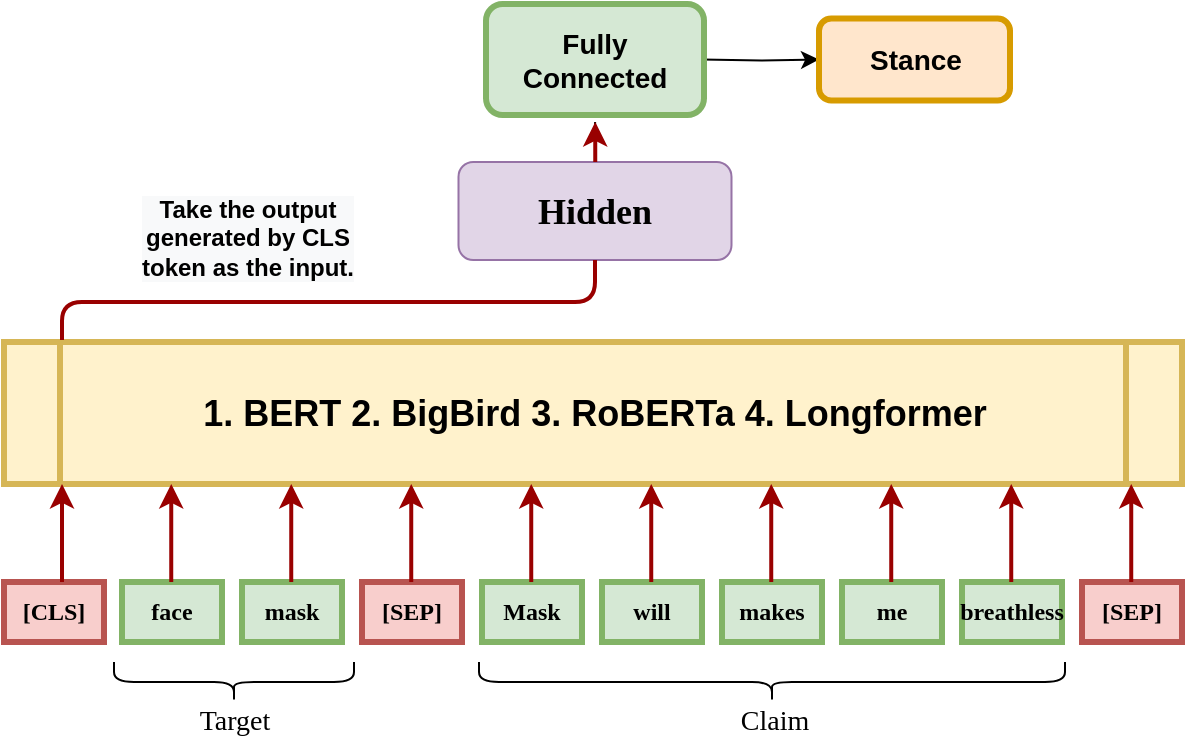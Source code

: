 <mxfile version="20.0.1" type="device"><diagram name="Page-1" id="c7558073-3199-34d8-9f00-42111426c3f3"><mxGraphModel dx="1018" dy="593" grid="0" gridSize="10" guides="1" tooltips="1" connect="1" arrows="1" fold="1" page="1" pageScale="1" pageWidth="826" pageHeight="1169" background="none" math="0" shadow="0"><root><mxCell id="0"/><mxCell id="1" parent="0"/><mxCell id="5" value="1. BERT 2. BigBird 3. RoBERTa 4. Longformer" style="shape=process;whiteSpace=wrap;align=center;verticalAlign=middle;size=0.048;fontStyle=1;strokeWidth=3;fillColor=#fff2cc;strokeColor=#d6b656;fontSize=18;" parent="1" vertex="1"><mxGeometry x="201" y="370" width="589" height="71" as="geometry"/></mxCell><mxCell id="14" value="[CLS]" style="whiteSpace=wrap;align=center;verticalAlign=middle;fontStyle=1;strokeWidth=3;fillColor=#f8cecc;strokeColor=#b85450;fontFamily=Times New Roman;" parent="1" vertex="1"><mxGeometry x="201" y="490" width="50" height="30" as="geometry"/></mxCell><mxCell id="93" value="" style="edgeStyle=elbowEdgeStyle;elbow=horizontal;strokeColor=#990000;strokeWidth=2" parent="1" target="5" edge="1"><mxGeometry width="100" height="100" relative="1" as="geometry"><mxPoint x="230" y="490" as="sourcePoint"/><mxPoint x="140" y="410" as="targetPoint"/><Array as="points"><mxPoint x="230" y="470"/></Array></mxGeometry></mxCell><mxCell id="siO6G1VCyiUynsguvIBd-97" value="face" style="whiteSpace=wrap;align=center;verticalAlign=middle;fontStyle=1;strokeWidth=3;fillColor=#d5e8d4;strokeColor=#82b366;fontFamily=Times New Roman;" parent="1" vertex="1"><mxGeometry x="260" y="490" width="50" height="30" as="geometry"/></mxCell><mxCell id="siO6G1VCyiUynsguvIBd-98" value="mask" style="whiteSpace=wrap;align=center;verticalAlign=middle;fontStyle=1;strokeWidth=3;fillColor=#d5e8d4;strokeColor=#82b366;fontFamily=Times New Roman;" parent="1" vertex="1"><mxGeometry x="320" y="490" width="50" height="30" as="geometry"/></mxCell><mxCell id="siO6G1VCyiUynsguvIBd-100" value="[SEP]" style="whiteSpace=wrap;align=center;verticalAlign=middle;fontStyle=1;strokeWidth=3;fillColor=#f8cecc;strokeColor=#b85450;fontFamily=Times New Roman;" parent="1" vertex="1"><mxGeometry x="380" y="490" width="50" height="30" as="geometry"/></mxCell><mxCell id="siO6G1VCyiUynsguvIBd-101" value="will" style="whiteSpace=wrap;align=center;verticalAlign=middle;fontStyle=1;strokeWidth=3;fillColor=#d5e8d4;strokeColor=#82b366;fontFamily=Times New Roman;" parent="1" vertex="1"><mxGeometry x="500" y="490" width="50" height="30" as="geometry"/></mxCell><mxCell id="siO6G1VCyiUynsguvIBd-102" value="breathless" style="whiteSpace=wrap;align=center;verticalAlign=middle;fontStyle=1;strokeWidth=3;fillColor=#d5e8d4;strokeColor=#82b366;fontFamily=Times New Roman;" parent="1" vertex="1"><mxGeometry x="680" y="490" width="50" height="30" as="geometry"/></mxCell><mxCell id="siO6G1VCyiUynsguvIBd-103" value="makes" style="whiteSpace=wrap;align=center;verticalAlign=middle;fontStyle=1;strokeWidth=3;fillColor=#d5e8d4;strokeColor=#82b366;fontFamily=Times New Roman;" parent="1" vertex="1"><mxGeometry x="560" y="490" width="50" height="30" as="geometry"/></mxCell><mxCell id="siO6G1VCyiUynsguvIBd-104" value="me" style="whiteSpace=wrap;align=center;verticalAlign=middle;fontStyle=1;strokeWidth=3;fillColor=#d5e8d4;strokeColor=#82b366;fontFamily=Times New Roman;" parent="1" vertex="1"><mxGeometry x="620" y="490" width="50" height="30" as="geometry"/></mxCell><mxCell id="siO6G1VCyiUynsguvIBd-106" value="[SEP]" style="whiteSpace=wrap;align=center;verticalAlign=middle;fontStyle=1;strokeWidth=3;fillColor=#f8cecc;strokeColor=#b85450;fontFamily=Times New Roman;" parent="1" vertex="1"><mxGeometry x="740" y="490" width="50" height="30" as="geometry"/></mxCell><mxCell id="siO6G1VCyiUynsguvIBd-118" value="Mask" style="whiteSpace=wrap;align=center;verticalAlign=middle;fontStyle=1;strokeWidth=3;fillColor=#d5e8d4;strokeColor=#82b366;fontFamily=Times New Roman;" parent="1" vertex="1"><mxGeometry x="440" y="490" width="50" height="30" as="geometry"/></mxCell><mxCell id="XO-JgiNDydSrxiCIgsD2-99" value="" style="edgeStyle=orthogonalEdgeStyle;rounded=0;orthogonalLoop=1;jettySize=auto;html=1;endArrow=none;endFill=0;" edge="1" parent="1" source="siO6G1VCyiUynsguvIBd-119"><mxGeometry relative="1" as="geometry"><mxPoint x="497" y="260" as="targetPoint"/></mxGeometry></mxCell><mxCell id="siO6G1VCyiUynsguvIBd-119" value="Hidden" style="rounded=1;whiteSpace=wrap;html=1;fontFamily=Times New Roman;fontSize=18;fillColor=#e1d5e7;strokeColor=#9673a6;fontStyle=1" parent="1" vertex="1"><mxGeometry x="428.25" y="280" width="136.5" height="49" as="geometry"/></mxCell><mxCell id="siO6G1VCyiUynsguvIBd-123" value="" style="edgeStyle=elbowEdgeStyle;elbow=horizontal;strokeColor=#990000;strokeWidth=2" parent="1" edge="1"><mxGeometry width="100" height="100" relative="1" as="geometry"><mxPoint x="284.62" y="490.0" as="sourcePoint"/><mxPoint x="284.62" y="441.0" as="targetPoint"/><Array as="points"><mxPoint x="284.62" y="470"/></Array></mxGeometry></mxCell><mxCell id="siO6G1VCyiUynsguvIBd-124" value="" style="edgeStyle=elbowEdgeStyle;elbow=horizontal;strokeColor=#990000;strokeWidth=2" parent="1" edge="1"><mxGeometry width="100" height="100" relative="1" as="geometry"><mxPoint x="344.62" y="490.0" as="sourcePoint"/><mxPoint x="344.62" y="441.0" as="targetPoint"/><Array as="points"><mxPoint x="344.62" y="470"/></Array></mxGeometry></mxCell><mxCell id="siO6G1VCyiUynsguvIBd-125" value="" style="edgeStyle=elbowEdgeStyle;elbow=horizontal;strokeColor=#990000;strokeWidth=2" parent="1" edge="1"><mxGeometry width="100" height="100" relative="1" as="geometry"><mxPoint x="404.62" y="490.0" as="sourcePoint"/><mxPoint x="404.62" y="441.0" as="targetPoint"/><Array as="points"><mxPoint x="404.62" y="470"/></Array></mxGeometry></mxCell><mxCell id="siO6G1VCyiUynsguvIBd-126" value="" style="edgeStyle=elbowEdgeStyle;elbow=horizontal;strokeColor=#990000;strokeWidth=2" parent="1" edge="1"><mxGeometry width="100" height="100" relative="1" as="geometry"><mxPoint x="464.62" y="490.0" as="sourcePoint"/><mxPoint x="464.62" y="441.0" as="targetPoint"/><Array as="points"><mxPoint x="464.62" y="470"/></Array></mxGeometry></mxCell><mxCell id="siO6G1VCyiUynsguvIBd-127" value="" style="edgeStyle=elbowEdgeStyle;elbow=horizontal;strokeColor=#990000;strokeWidth=2" parent="1" edge="1"><mxGeometry width="100" height="100" relative="1" as="geometry"><mxPoint x="524.62" y="490.0" as="sourcePoint"/><mxPoint x="524.62" y="441.0" as="targetPoint"/><Array as="points"><mxPoint x="524.62" y="470"/></Array></mxGeometry></mxCell><mxCell id="siO6G1VCyiUynsguvIBd-128" value="" style="edgeStyle=elbowEdgeStyle;elbow=horizontal;strokeColor=#990000;strokeWidth=2" parent="1" edge="1"><mxGeometry width="100" height="100" relative="1" as="geometry"><mxPoint x="584.62" y="490.0" as="sourcePoint"/><mxPoint x="584.62" y="441.0" as="targetPoint"/><Array as="points"><mxPoint x="584.62" y="470"/></Array></mxGeometry></mxCell><mxCell id="siO6G1VCyiUynsguvIBd-129" value="" style="edgeStyle=elbowEdgeStyle;elbow=horizontal;strokeColor=#990000;strokeWidth=2" parent="1" edge="1"><mxGeometry width="100" height="100" relative="1" as="geometry"><mxPoint x="644.62" y="490.0" as="sourcePoint"/><mxPoint x="644.62" y="441.0" as="targetPoint"/><Array as="points"><mxPoint x="644.62" y="470"/></Array></mxGeometry></mxCell><mxCell id="siO6G1VCyiUynsguvIBd-130" value="" style="edgeStyle=elbowEdgeStyle;elbow=horizontal;strokeColor=#990000;strokeWidth=2" parent="1" edge="1"><mxGeometry width="100" height="100" relative="1" as="geometry"><mxPoint x="704.62" y="490.0" as="sourcePoint"/><mxPoint x="704.62" y="441.0" as="targetPoint"/><Array as="points"><mxPoint x="704.62" y="470"/></Array></mxGeometry></mxCell><mxCell id="siO6G1VCyiUynsguvIBd-131" value="" style="edgeStyle=elbowEdgeStyle;elbow=horizontal;strokeColor=#990000;strokeWidth=2" parent="1" edge="1"><mxGeometry width="100" height="100" relative="1" as="geometry"><mxPoint x="764.62" y="490.0" as="sourcePoint"/><mxPoint x="764.62" y="441.0" as="targetPoint"/><Array as="points"><mxPoint x="764.62" y="470"/></Array></mxGeometry></mxCell><mxCell id="siO6G1VCyiUynsguvIBd-135" value="" style="shape=curlyBracket;whiteSpace=wrap;html=1;rounded=1;fontFamily=Times New Roman;fontSize=14;rotation=-90;" parent="1" vertex="1"><mxGeometry x="306" y="480" width="20" height="120" as="geometry"/></mxCell><mxCell id="siO6G1VCyiUynsguvIBd-136" value="Target" style="text;html=1;align=center;verticalAlign=middle;resizable=0;points=[];autosize=1;strokeColor=none;fillColor=none;fontSize=14;fontFamily=Times New Roman;" parent="1" vertex="1"><mxGeometry x="293.5" y="549" width="45" height="21" as="geometry"/></mxCell><mxCell id="siO6G1VCyiUynsguvIBd-137" value="" style="shape=curlyBracket;whiteSpace=wrap;html=1;rounded=1;fontFamily=Times New Roman;fontSize=14;rotation=-90;" parent="1" vertex="1"><mxGeometry x="575" y="393.5" width="20" height="293" as="geometry"/></mxCell><mxCell id="siO6G1VCyiUynsguvIBd-138" value="Claim" style="text;html=1;align=center;verticalAlign=middle;resizable=0;points=[];autosize=1;strokeColor=none;fillColor=none;fontSize=14;fontFamily=Times New Roman;" parent="1" vertex="1"><mxGeometry x="563.5" y="549" width="44" height="21" as="geometry"/></mxCell><mxCell id="XO-JgiNDydSrxiCIgsD2-93" value="" style="edgeStyle=orthogonalEdgeStyle;rounded=0;orthogonalLoop=1;jettySize=auto;html=1;fontFamily=Times New Roman;fontSize=18;" edge="1" parent="1" target="XO-JgiNDydSrxiCIgsD2-96"><mxGeometry relative="1" as="geometry"><mxPoint x="550" y="228.75" as="sourcePoint"/></mxGeometry></mxCell><mxCell id="XO-JgiNDydSrxiCIgsD2-95" value="" style="edgeStyle=elbowEdgeStyle;elbow=horizontal;strokeColor=#990000;strokeWidth=2" edge="1" parent="1"><mxGeometry width="100" height="100" relative="1" as="geometry"><mxPoint x="496.62" y="280.0" as="sourcePoint"/><mxPoint x="496.5" y="260" as="targetPoint"/><Array as="points"><mxPoint x="496.62" y="240"/></Array></mxGeometry></mxCell><mxCell id="XO-JgiNDydSrxiCIgsD2-96" value="Stance" style="whiteSpace=wrap;html=1;fillColor=#ffe6cc;rounded=1;fontStyle=1;strokeWidth=3;fontSize=14;strokeColor=#d79b00;" vertex="1" parent="1"><mxGeometry x="608.5" y="208.25" width="95.5" height="41" as="geometry"/></mxCell><mxCell id="XO-JgiNDydSrxiCIgsD2-97" value="" style="edgeStyle=orthogonalEdgeStyle;elbow=horizontal;strokeColor=#990000;strokeWidth=2;endArrow=none;endFill=0;entryX=0.5;entryY=1;entryDx=0;entryDy=0;" edge="1" parent="1" target="siO6G1VCyiUynsguvIBd-119"><mxGeometry width="100" height="100" relative="1" as="geometry"><mxPoint x="230" y="369" as="sourcePoint"/><mxPoint x="500" y="349" as="targetPoint"/><Array as="points"><mxPoint x="230" y="350"/><mxPoint x="496" y="350"/></Array></mxGeometry></mxCell><mxCell id="XO-JgiNDydSrxiCIgsD2-103" value="&lt;meta charset=&quot;utf-8&quot;&gt;&lt;p style=&quot;color: rgb(0, 0, 0); font-family: Helvetica; font-size: 12px; font-style: normal; font-variant-ligatures: normal; font-variant-caps: normal; font-weight: 700; letter-spacing: normal; orphans: 2; text-align: center; text-indent: 0px; text-transform: none; widows: 2; word-spacing: 0px; -webkit-text-stroke-width: 0px; background-color: rgb(248, 249, 250); text-decoration-thickness: initial; text-decoration-style: initial; text-decoration-color: initial; margin: 0px 0px 0px 8px;&quot;&gt;Take the output&lt;/p&gt;&lt;p style=&quot;color: rgb(0, 0, 0); font-family: Helvetica; font-size: 12px; font-style: normal; font-variant-ligatures: normal; font-variant-caps: normal; font-weight: 700; letter-spacing: normal; orphans: 2; text-align: center; text-indent: 0px; text-transform: none; widows: 2; word-spacing: 0px; -webkit-text-stroke-width: 0px; background-color: rgb(248, 249, 250); text-decoration-thickness: initial; text-decoration-style: initial; text-decoration-color: initial; margin: 0px 0px 0px 8px;&quot;&gt;&lt;span style=&quot;background-color: initial;&quot;&gt;generated by CLS&lt;/span&gt;&lt;/p&gt;&lt;p style=&quot;color: rgb(0, 0, 0); font-family: Helvetica; font-size: 12px; font-style: normal; font-variant-ligatures: normal; font-variant-caps: normal; font-weight: 700; letter-spacing: normal; orphans: 2; text-align: center; text-indent: 0px; text-transform: none; widows: 2; word-spacing: 0px; -webkit-text-stroke-width: 0px; background-color: rgb(248, 249, 250); text-decoration-thickness: initial; text-decoration-style: initial; text-decoration-color: initial; margin: 0px 0px 0px 8px;&quot;&gt;token as the input.&lt;/p&gt;" style="text;whiteSpace=wrap;html=1;" vertex="1" parent="1"><mxGeometry x="260" y="290" width="134" height="56" as="geometry"/></mxCell><mxCell id="XO-JgiNDydSrxiCIgsD2-104" value="Fully Connected" style="whiteSpace=wrap;html=1;fillColor=#d5e8d4;rounded=1;fontStyle=1;strokeWidth=3;fontSize=14;strokeColor=#82b366;" vertex="1" parent="1"><mxGeometry x="442" y="201" width="109" height="55.5" as="geometry"/></mxCell></root></mxGraphModel></diagram></mxfile>